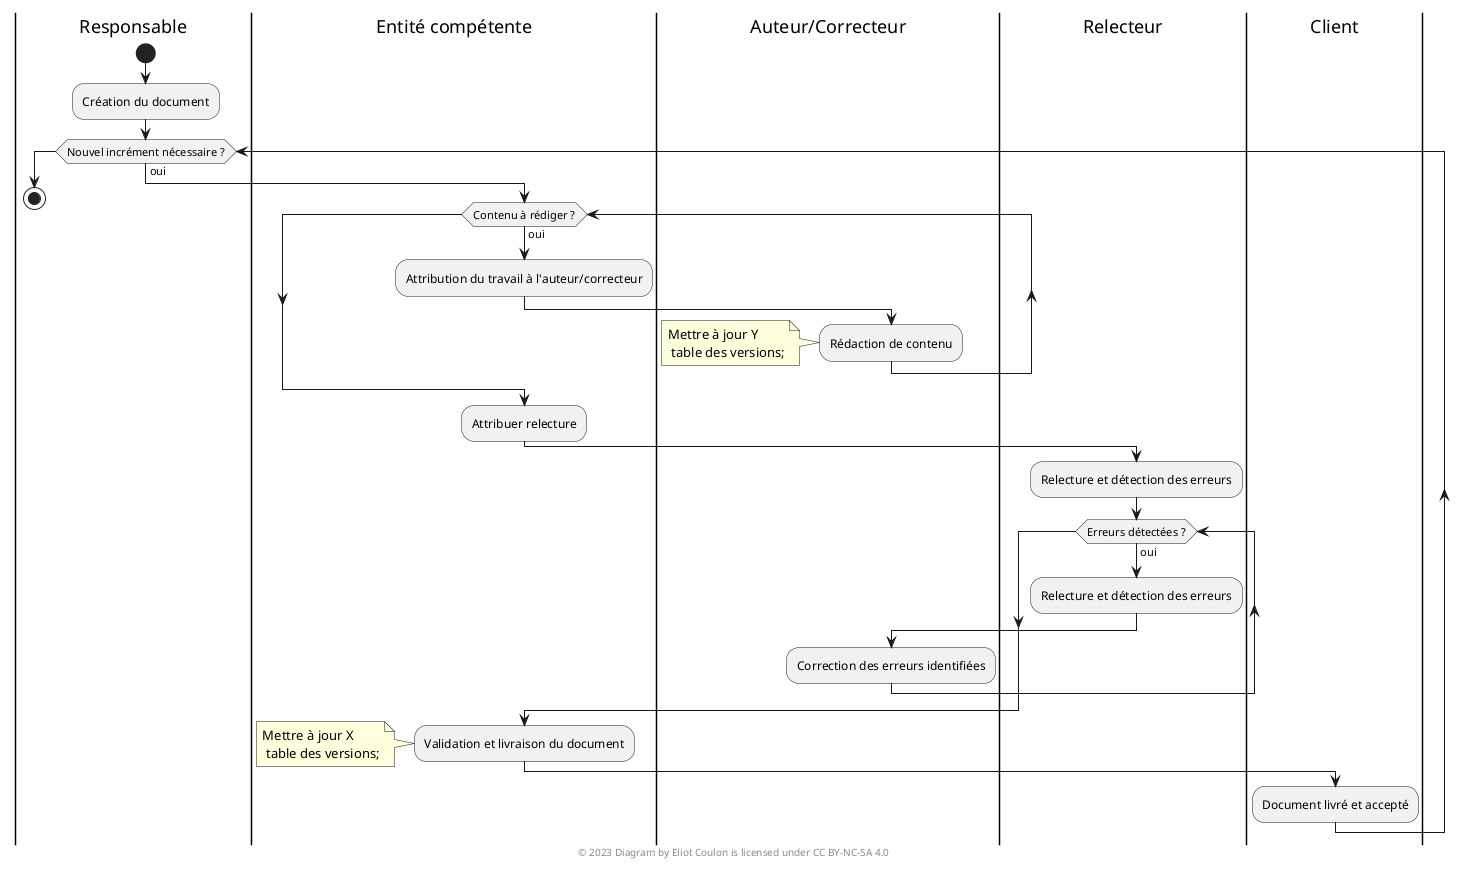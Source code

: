 @startuml
|Responsable|
start
:Création du document;
while (Nouvel incrément nécessaire ?) is (oui)
|Entité compétente|
while (Contenu à rédiger ?) is (oui)
    :Attribution du travail à l'auteur/correcteur;
    |Auteur/Correcteur|
    :Rédaction de contenu;
    note: Mettre à jour Y \n table des versions;
endwhile
|Entité compétente|
:Attribuer relecture;
|Relecteur|
:Relecture et détection des erreurs;
while (Erreurs détectées ?) is (oui)
    :Relecture et détection des erreurs;
    |Auteur/Correcteur|
    :Correction des erreurs identifiées;
endwhile
|Entité compétente|
:Validation et livraison du document;
note: Mettre à jour X \n table des versions;
|Client|
:Document livré et accepté;
endwhile
|Responsable|
stop
center footer
© 2023 Diagram by Eliot Coulon is licensed under CC BY-NC-SA 4.0
end footer
@enduml